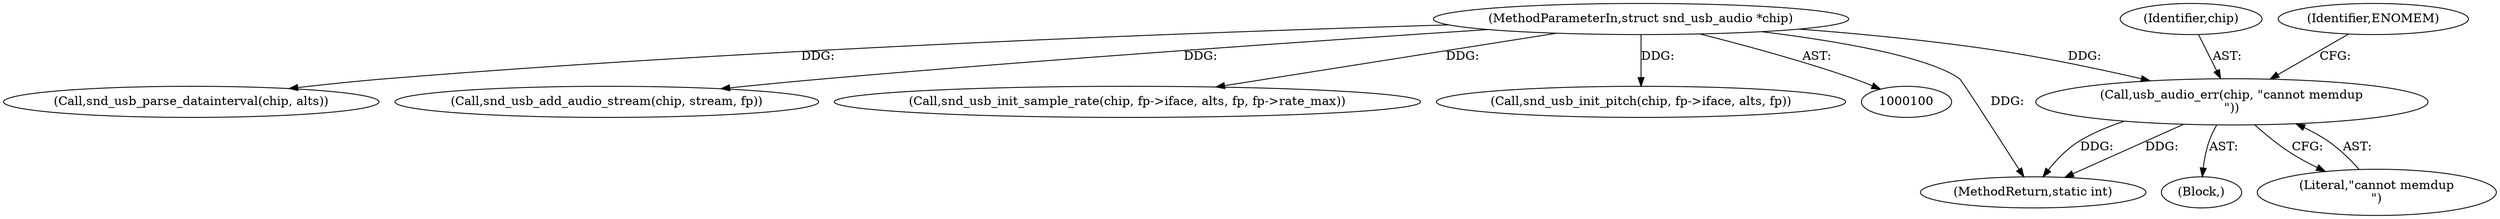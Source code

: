 digraph "0_linux_0f886ca12765d20124bd06291c82951fd49a33be@pointer" {
"1000129" [label="(Call,usb_audio_err(chip, \"cannot memdup\n\"))"];
"1000101" [label="(MethodParameterIn,struct snd_usb_audio *chip)"];
"1000329" [label="(MethodReturn,static int)"];
"1000283" [label="(Call,snd_usb_parse_datainterval(chip, alts))"];
"1000193" [label="(Call,snd_usb_add_audio_stream(chip, stream, fp))"];
"1000317" [label="(Call,snd_usb_init_sample_rate(chip, fp->iface, alts, fp, fp->rate_max))"];
"1000130" [label="(Identifier,chip)"];
"1000310" [label="(Call,snd_usb_init_pitch(chip, fp->iface, alts, fp))"];
"1000128" [label="(Block,)"];
"1000129" [label="(Call,usb_audio_err(chip, \"cannot memdup\n\"))"];
"1000131" [label="(Literal,\"cannot memdup\n\")"];
"1000101" [label="(MethodParameterIn,struct snd_usb_audio *chip)"];
"1000134" [label="(Identifier,ENOMEM)"];
"1000129" -> "1000128"  [label="AST: "];
"1000129" -> "1000131"  [label="CFG: "];
"1000130" -> "1000129"  [label="AST: "];
"1000131" -> "1000129"  [label="AST: "];
"1000134" -> "1000129"  [label="CFG: "];
"1000129" -> "1000329"  [label="DDG: "];
"1000129" -> "1000329"  [label="DDG: "];
"1000101" -> "1000129"  [label="DDG: "];
"1000101" -> "1000100"  [label="AST: "];
"1000101" -> "1000329"  [label="DDG: "];
"1000101" -> "1000193"  [label="DDG: "];
"1000101" -> "1000283"  [label="DDG: "];
"1000101" -> "1000310"  [label="DDG: "];
"1000101" -> "1000317"  [label="DDG: "];
}
